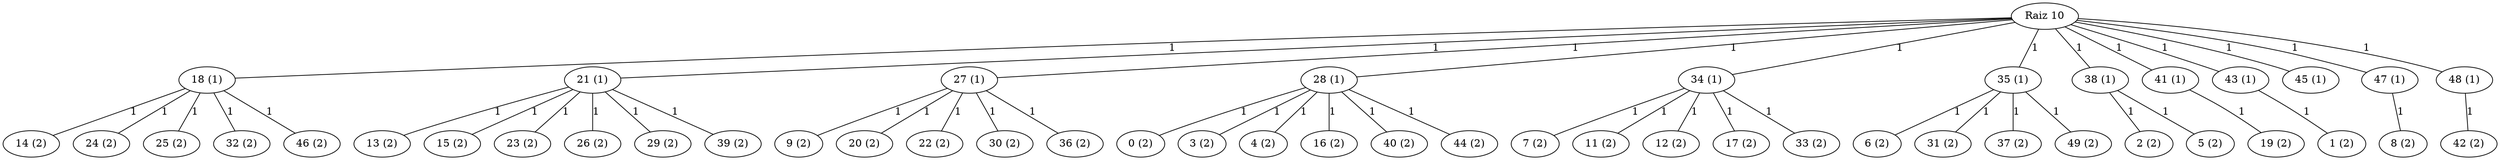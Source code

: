 graph DijkstraGilbert_50_10 {
    "10" [label="Raiz 10"];
    "18 (1)" [label="18 (1)"];
    "21 (1)" [label="21 (1)"];
    "27 (1)" [label="27 (1)"];
    "28 (1)" [label="28 (1)"];
    "34 (1)" [label="34 (1)"];
    "35 (1)" [label="35 (1)"];
    "38 (1)" [label="38 (1)"];
    "41 (1)" [label="41 (1)"];
    "43 (1)" [label="43 (1)"];
    "45 (1)" [label="45 (1)"];
    "47 (1)" [label="47 (1)"];
    "48 (1)" [label="48 (1)"];
    "14 (2)" [label="14 (2)"];
    "24 (2)" [label="24 (2)"];
    "25 (2)" [label="25 (2)"];
    "32 (2)" [label="32 (2)"];
    "46 (2)" [label="46 (2)"];
    "13 (2)" [label="13 (2)"];
    "15 (2)" [label="15 (2)"];
    "23 (2)" [label="23 (2)"];
    "26 (2)" [label="26 (2)"];
    "29 (2)" [label="29 (2)"];
    "39 (2)" [label="39 (2)"];
    "9 (2)" [label="9 (2)"];
    "20 (2)" [label="20 (2)"];
    "22 (2)" [label="22 (2)"];
    "30 (2)" [label="30 (2)"];
    "36 (2)" [label="36 (2)"];
    "0 (2)" [label="0 (2)"];
    "3 (2)" [label="3 (2)"];
    "4 (2)" [label="4 (2)"];
    "16 (2)" [label="16 (2)"];
    "40 (2)" [label="40 (2)"];
    "44 (2)" [label="44 (2)"];
    "7 (2)" [label="7 (2)"];
    "11 (2)" [label="11 (2)"];
    "12 (2)" [label="12 (2)"];
    "17 (2)" [label="17 (2)"];
    "33 (2)" [label="33 (2)"];
    "6 (2)" [label="6 (2)"];
    "31 (2)" [label="31 (2)"];
    "37 (2)" [label="37 (2)"];
    "49 (2)" [label="49 (2)"];
    "2 (2)" [label="2 (2)"];
    "5 (2)" [label="5 (2)"];
    "19 (2)" [label="19 (2)"];
    "1 (2)" [label="1 (2)"];
    "8 (2)" [label="8 (2)"];
    "42 (2)" [label="42 (2)"];
    "10" -- "18 (1)" [label="1"];
    "10" -- "21 (1)" [label="1"];
    "10" -- "27 (1)" [label="1"];
    "10" -- "28 (1)" [label="1"];
    "10" -- "34 (1)" [label="1"];
    "10" -- "35 (1)" [label="1"];
    "10" -- "38 (1)" [label="1"];
    "10" -- "41 (1)" [label="1"];
    "10" -- "43 (1)" [label="1"];
    "10" -- "45 (1)" [label="1"];
    "10" -- "47 (1)" [label="1"];
    "10" -- "48 (1)" [label="1"];
    "18 (1)" -- "14 (2)" [label="1"];
    "18 (1)" -- "24 (2)" [label="1"];
    "18 (1)" -- "25 (2)" [label="1"];
    "18 (1)" -- "32 (2)" [label="1"];
    "18 (1)" -- "46 (2)" [label="1"];
    "21 (1)" -- "13 (2)" [label="1"];
    "21 (1)" -- "15 (2)" [label="1"];
    "21 (1)" -- "23 (2)" [label="1"];
    "21 (1)" -- "26 (2)" [label="1"];
    "21 (1)" -- "29 (2)" [label="1"];
    "21 (1)" -- "39 (2)" [label="1"];
    "27 (1)" -- "9 (2)" [label="1"];
    "27 (1)" -- "20 (2)" [label="1"];
    "27 (1)" -- "22 (2)" [label="1"];
    "27 (1)" -- "30 (2)" [label="1"];
    "27 (1)" -- "36 (2)" [label="1"];
    "28 (1)" -- "0 (2)" [label="1"];
    "28 (1)" -- "3 (2)" [label="1"];
    "28 (1)" -- "4 (2)" [label="1"];
    "28 (1)" -- "16 (2)" [label="1"];
    "28 (1)" -- "40 (2)" [label="1"];
    "28 (1)" -- "44 (2)" [label="1"];
    "34 (1)" -- "7 (2)" [label="1"];
    "34 (1)" -- "11 (2)" [label="1"];
    "34 (1)" -- "12 (2)" [label="1"];
    "34 (1)" -- "17 (2)" [label="1"];
    "34 (1)" -- "33 (2)" [label="1"];
    "35 (1)" -- "6 (2)" [label="1"];
    "35 (1)" -- "31 (2)" [label="1"];
    "35 (1)" -- "37 (2)" [label="1"];
    "35 (1)" -- "49 (2)" [label="1"];
    "38 (1)" -- "2 (2)" [label="1"];
    "38 (1)" -- "5 (2)" [label="1"];
    "41 (1)" -- "19 (2)" [label="1"];
    "43 (1)" -- "1 (2)" [label="1"];
    "47 (1)" -- "8 (2)" [label="1"];
    "48 (1)" -- "42 (2)" [label="1"];
}
